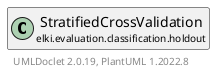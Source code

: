 @startuml
    remove .*\.(Instance|Par|Parameterizer|Factory)$
    set namespaceSeparator none
    hide empty fields
    hide empty methods

    class "<size:14>StratifiedCrossValidation.Par\n<size:10>elki.evaluation.classification.holdout" as elki.evaluation.classification.holdout.StratifiedCrossValidation.Par [[StratifiedCrossValidation.Par.html]] {
        {static} +N_DEFAULT: int
        {static} +NFOLD_ID: OptionID
        #nfold: int
        +configure(Parameterization): void
        +make(): StratifiedCrossValidation
    }

    interface "<size:14>Parameterizer\n<size:10>elki.utilities.optionhandling" as elki.utilities.optionhandling.Parameterizer [[../../../utilities/optionhandling/Parameterizer.html]] {
        {abstract} +make(): Object
    }
    class "<size:14>StratifiedCrossValidation\n<size:10>elki.evaluation.classification.holdout" as elki.evaluation.classification.holdout.StratifiedCrossValidation [[StratifiedCrossValidation.html]]

    elki.utilities.optionhandling.Parameterizer <|.. elki.evaluation.classification.holdout.StratifiedCrossValidation.Par
    elki.evaluation.classification.holdout.StratifiedCrossValidation +-- elki.evaluation.classification.holdout.StratifiedCrossValidation.Par

    center footer UMLDoclet 2.0.19, PlantUML 1.2022.8
@enduml
